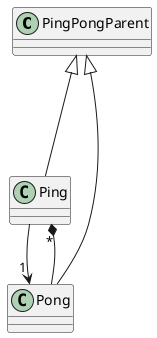 @startuml

PingPongParent <|--- Ping
PingPongParent <|--- Pong
Ping --> "1" Pong
Pong --* "*" Ping

@enduml
